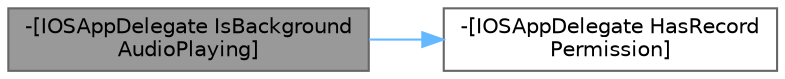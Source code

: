 digraph "-[IOSAppDelegate IsBackgroundAudioPlaying]"
{
 // INTERACTIVE_SVG=YES
 // LATEX_PDF_SIZE
  bgcolor="transparent";
  edge [fontname=Helvetica,fontsize=10,labelfontname=Helvetica,labelfontsize=10];
  node [fontname=Helvetica,fontsize=10,shape=box,height=0.2,width=0.4];
  rankdir="LR";
  Node1 [id="Node000001",label="-[IOSAppDelegate IsBackground\lAudioPlaying]",height=0.2,width=0.4,color="gray40", fillcolor="grey60", style="filled", fontcolor="black",tooltip=" "];
  Node1 -> Node2 [id="edge1_Node000001_Node000002",color="steelblue1",style="solid",tooltip=" "];
  Node2 [id="Node000002",label="-[IOSAppDelegate HasRecord\lPermission]",height=0.2,width=0.4,color="grey40", fillcolor="white", style="filled",URL="$d6/d94/interfaceIOSAppDelegate.html#a315f70f62a614a80ea3fbf7f3cab864e",tooltip=" "];
}

